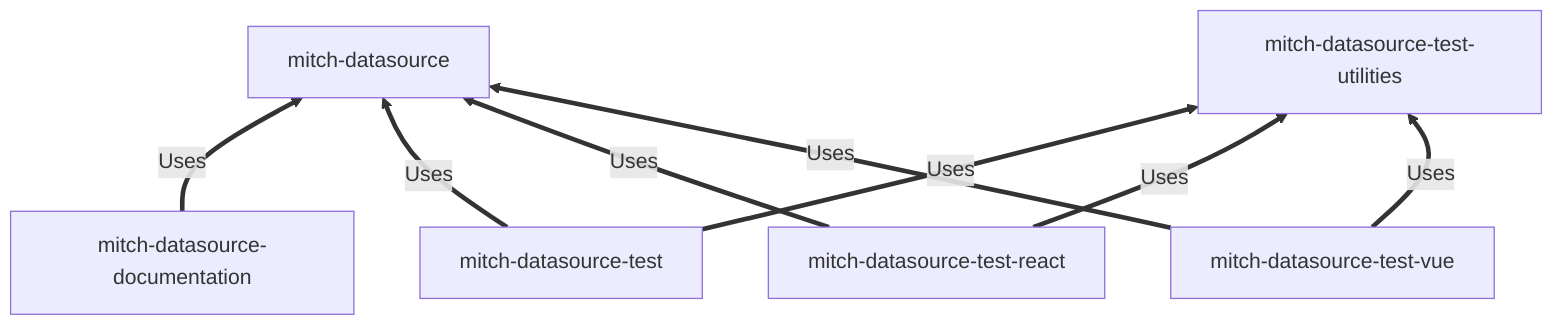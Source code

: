 graph BT;
    mitch-datasource-documentation== Uses ==>mitch-datasource;
    mitch-datasource-test== Uses ==>mitch-datasource;
    mitch-datasource-test== Uses ==>mitch-datasource-test-utilities;
    mitch-datasource-test-react== Uses ==>mitch-datasource;
    mitch-datasource-test-react== Uses ==>mitch-datasource-test-utilities;
    mitch-datasource-test-vue== Uses ==>mitch-datasource;
    mitch-datasource-test-vue== Uses ==>mitch-datasource-test-utilities;